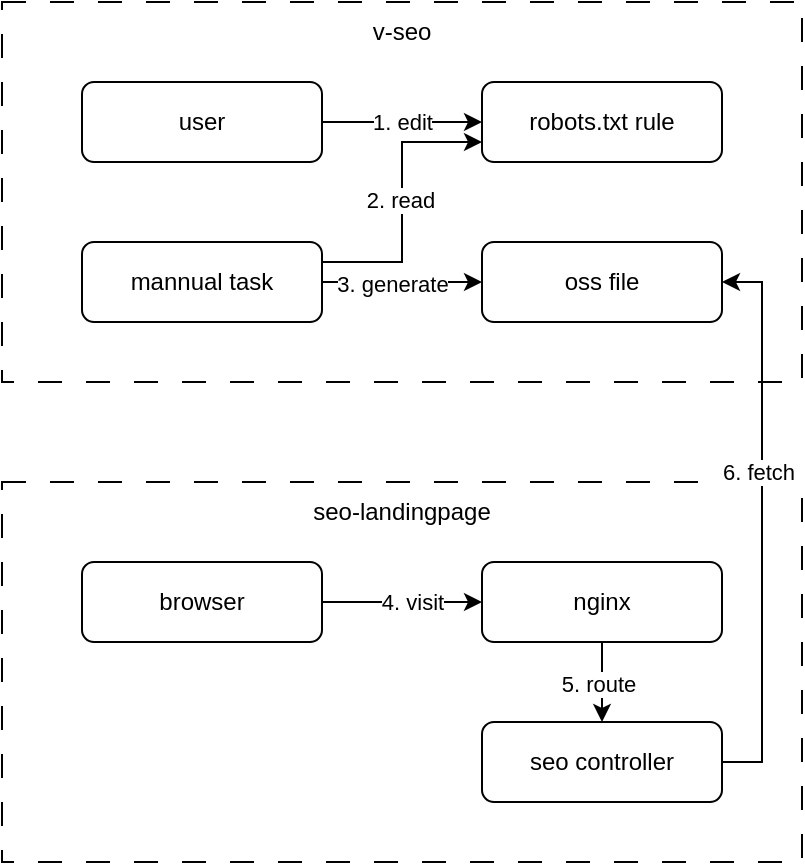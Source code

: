 <mxfile version="25.0.3">
  <diagram name="第 1 页" id="6XTrNinVOmstTceVo0tN">
    <mxGraphModel dx="1417" dy="650" grid="1" gridSize="10" guides="1" tooltips="1" connect="1" arrows="1" fold="1" page="1" pageScale="1" pageWidth="827" pageHeight="1169" math="0" shadow="0">
      <root>
        <mxCell id="0" />
        <mxCell id="1" parent="0" />
        <mxCell id="VGmLlZrA64LQWpxoeh4O-22" value="" style="rounded=0;whiteSpace=wrap;html=1;fillColor=none;dashed=1;dashPattern=12 12;" vertex="1" parent="1">
          <mxGeometry x="40" y="280" width="400" height="190" as="geometry" />
        </mxCell>
        <mxCell id="VGmLlZrA64LQWpxoeh4O-8" value="" style="rounded=0;whiteSpace=wrap;html=1;fillColor=none;dashed=1;dashPattern=12 12;" vertex="1" parent="1">
          <mxGeometry x="40" y="40" width="400" height="190" as="geometry" />
        </mxCell>
        <mxCell id="VGmLlZrA64LQWpxoeh4O-11" style="edgeStyle=orthogonalEdgeStyle;rounded=0;orthogonalLoop=1;jettySize=auto;html=1;exitX=1;exitY=0.25;exitDx=0;exitDy=0;entryX=0;entryY=0.75;entryDx=0;entryDy=0;" edge="1" parent="1" source="VGmLlZrA64LQWpxoeh4O-1" target="VGmLlZrA64LQWpxoeh4O-2">
          <mxGeometry relative="1" as="geometry" />
        </mxCell>
        <mxCell id="VGmLlZrA64LQWpxoeh4O-12" value="2. read" style="edgeLabel;html=1;align=center;verticalAlign=middle;resizable=0;points=[];" vertex="1" connectable="0" parent="VGmLlZrA64LQWpxoeh4O-11">
          <mxGeometry x="0.014" y="1" relative="1" as="geometry">
            <mxPoint as="offset" />
          </mxGeometry>
        </mxCell>
        <mxCell id="VGmLlZrA64LQWpxoeh4O-13" style="edgeStyle=orthogonalEdgeStyle;rounded=0;orthogonalLoop=1;jettySize=auto;html=1;exitX=1;exitY=0.5;exitDx=0;exitDy=0;entryX=0;entryY=0.5;entryDx=0;entryDy=0;" edge="1" parent="1" source="VGmLlZrA64LQWpxoeh4O-1" target="VGmLlZrA64LQWpxoeh4O-3">
          <mxGeometry relative="1" as="geometry" />
        </mxCell>
        <mxCell id="VGmLlZrA64LQWpxoeh4O-14" value="3. generate" style="edgeLabel;html=1;align=center;verticalAlign=middle;resizable=0;points=[];" vertex="1" connectable="0" parent="VGmLlZrA64LQWpxoeh4O-13">
          <mxGeometry x="-0.125" y="-1" relative="1" as="geometry">
            <mxPoint as="offset" />
          </mxGeometry>
        </mxCell>
        <mxCell id="VGmLlZrA64LQWpxoeh4O-1" value="mannual task" style="rounded=1;whiteSpace=wrap;html=1;" vertex="1" parent="1">
          <mxGeometry x="80" y="160" width="120" height="40" as="geometry" />
        </mxCell>
        <mxCell id="VGmLlZrA64LQWpxoeh4O-2" value="robots.txt rule" style="rounded=1;whiteSpace=wrap;html=1;" vertex="1" parent="1">
          <mxGeometry x="280" y="80" width="120" height="40" as="geometry" />
        </mxCell>
        <mxCell id="VGmLlZrA64LQWpxoeh4O-3" value="oss file" style="rounded=1;whiteSpace=wrap;html=1;" vertex="1" parent="1">
          <mxGeometry x="280" y="160" width="120" height="40" as="geometry" />
        </mxCell>
        <mxCell id="VGmLlZrA64LQWpxoeh4O-9" style="edgeStyle=orthogonalEdgeStyle;rounded=0;orthogonalLoop=1;jettySize=auto;html=1;exitX=1;exitY=0.5;exitDx=0;exitDy=0;entryX=0;entryY=0.5;entryDx=0;entryDy=0;" edge="1" parent="1" source="VGmLlZrA64LQWpxoeh4O-4" target="VGmLlZrA64LQWpxoeh4O-2">
          <mxGeometry relative="1" as="geometry" />
        </mxCell>
        <mxCell id="VGmLlZrA64LQWpxoeh4O-10" value="1. edit" style="edgeLabel;html=1;align=center;verticalAlign=middle;resizable=0;points=[];" vertex="1" connectable="0" parent="VGmLlZrA64LQWpxoeh4O-9">
          <mxGeometry x="-0.125" y="4" relative="1" as="geometry">
            <mxPoint x="5" y="4" as="offset" />
          </mxGeometry>
        </mxCell>
        <mxCell id="VGmLlZrA64LQWpxoeh4O-4" value="user" style="rounded=1;whiteSpace=wrap;html=1;" vertex="1" parent="1">
          <mxGeometry x="80" y="80" width="120" height="40" as="geometry" />
        </mxCell>
        <mxCell id="VGmLlZrA64LQWpxoeh4O-15" style="edgeStyle=orthogonalEdgeStyle;rounded=0;orthogonalLoop=1;jettySize=auto;html=1;exitX=1;exitY=0.5;exitDx=0;exitDy=0;entryX=0;entryY=0.5;entryDx=0;entryDy=0;" edge="1" parent="1" source="VGmLlZrA64LQWpxoeh4O-5" target="VGmLlZrA64LQWpxoeh4O-6">
          <mxGeometry relative="1" as="geometry" />
        </mxCell>
        <mxCell id="VGmLlZrA64LQWpxoeh4O-16" value="4. visit" style="edgeLabel;html=1;align=center;verticalAlign=middle;resizable=0;points=[];" vertex="1" connectable="0" parent="VGmLlZrA64LQWpxoeh4O-15">
          <mxGeometry x="0.125" relative="1" as="geometry">
            <mxPoint as="offset" />
          </mxGeometry>
        </mxCell>
        <mxCell id="VGmLlZrA64LQWpxoeh4O-5" value="browser" style="rounded=1;whiteSpace=wrap;html=1;" vertex="1" parent="1">
          <mxGeometry x="80" y="320" width="120" height="40" as="geometry" />
        </mxCell>
        <mxCell id="VGmLlZrA64LQWpxoeh4O-17" style="edgeStyle=orthogonalEdgeStyle;rounded=0;orthogonalLoop=1;jettySize=auto;html=1;exitX=0.5;exitY=1;exitDx=0;exitDy=0;entryX=0.5;entryY=0;entryDx=0;entryDy=0;" edge="1" parent="1" source="VGmLlZrA64LQWpxoeh4O-6" target="VGmLlZrA64LQWpxoeh4O-7">
          <mxGeometry relative="1" as="geometry" />
        </mxCell>
        <mxCell id="VGmLlZrA64LQWpxoeh4O-18" value="5. route" style="edgeLabel;html=1;align=center;verticalAlign=middle;resizable=0;points=[];" vertex="1" connectable="0" parent="VGmLlZrA64LQWpxoeh4O-17">
          <mxGeometry x="0.05" y="-2" relative="1" as="geometry">
            <mxPoint as="offset" />
          </mxGeometry>
        </mxCell>
        <mxCell id="VGmLlZrA64LQWpxoeh4O-6" value="nginx" style="rounded=1;whiteSpace=wrap;html=1;" vertex="1" parent="1">
          <mxGeometry x="280" y="320" width="120" height="40" as="geometry" />
        </mxCell>
        <mxCell id="VGmLlZrA64LQWpxoeh4O-20" style="edgeStyle=orthogonalEdgeStyle;rounded=0;orthogonalLoop=1;jettySize=auto;html=1;exitX=1;exitY=0.5;exitDx=0;exitDy=0;entryX=1;entryY=0.5;entryDx=0;entryDy=0;" edge="1" parent="1" source="VGmLlZrA64LQWpxoeh4O-7" target="VGmLlZrA64LQWpxoeh4O-3">
          <mxGeometry relative="1" as="geometry" />
        </mxCell>
        <mxCell id="VGmLlZrA64LQWpxoeh4O-21" value="6. fetch" style="edgeLabel;html=1;align=center;verticalAlign=middle;resizable=0;points=[];" vertex="1" connectable="0" parent="VGmLlZrA64LQWpxoeh4O-20">
          <mxGeometry x="0.183" y="2" relative="1" as="geometry">
            <mxPoint as="offset" />
          </mxGeometry>
        </mxCell>
        <mxCell id="VGmLlZrA64LQWpxoeh4O-7" value="seo controller" style="rounded=1;whiteSpace=wrap;html=1;" vertex="1" parent="1">
          <mxGeometry x="280" y="400" width="120" height="40" as="geometry" />
        </mxCell>
        <mxCell id="VGmLlZrA64LQWpxoeh4O-23" value="v-seo" style="text;html=1;align=center;verticalAlign=middle;whiteSpace=wrap;rounded=0;" vertex="1" parent="1">
          <mxGeometry x="210" y="40" width="60" height="30" as="geometry" />
        </mxCell>
        <mxCell id="VGmLlZrA64LQWpxoeh4O-24" value="seo-landingpage" style="text;html=1;align=center;verticalAlign=middle;whiteSpace=wrap;rounded=0;" vertex="1" parent="1">
          <mxGeometry x="190" y="280" width="100" height="30" as="geometry" />
        </mxCell>
      </root>
    </mxGraphModel>
  </diagram>
</mxfile>
